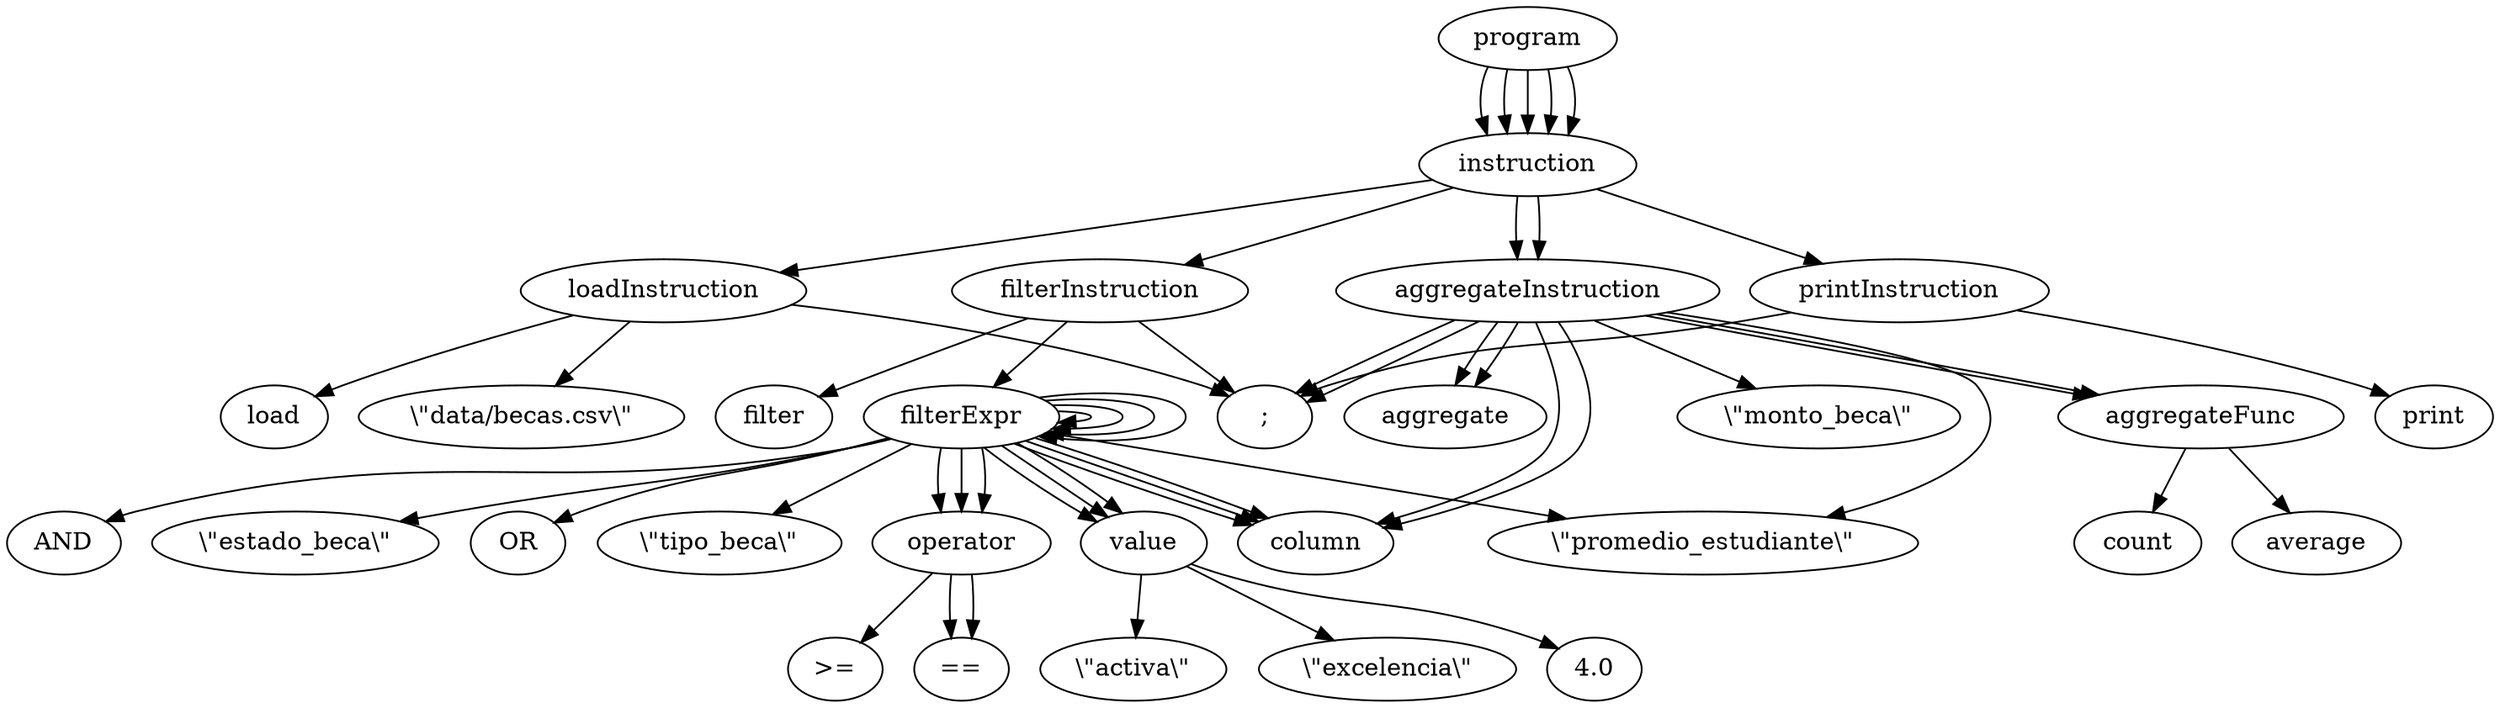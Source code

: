 digraph tree {
    "program";
    "instruction";
    "loadInstruction";
    "load";
    "\\\"data/becas.csv\\\"";
    ";";
    "instruction";
    "filterInstruction";
    "filter";
    "filterExpr";
    "filterExpr";
    "filterExpr";
    "column";
    "\\\"promedio_estudiante\\\"";
    "operator";
    ">=";
    "value";
    "4.0";
    "AND";
    "filterExpr";
    "column";
    "\\\"estado_beca\\\"";
    "operator";
    "==";
    "value";
    "\\\"activa\\\"";
    "OR";
    "filterExpr";
    "column";
    "\\\"tipo_beca\\\"";
    "operator";
    "==";
    "value";
    "\\\"excelencia\\\"";
    ";";
    "instruction";
    "aggregateInstruction";
    "aggregate";
    "aggregateFunc";
    "count";
    "column";
    "\\\"monto_beca\\\"";
    ";";
    "instruction";
    "aggregateInstruction";
    "aggregate";
    "aggregateFunc";
    "average";
    "column";
    "\\\"promedio_estudiante\\\"";
    ";";
    "instruction";
    "printInstruction";
    "print";
    ";";
    "program" -> "instruction";
    "program" -> "instruction";
    "program" -> "instruction";
    "program" -> "instruction";
    "program" -> "instruction";
    "instruction" -> "loadInstruction";
    "loadInstruction" -> "load";
    "loadInstruction" -> "\\\"data/becas.csv\\\"";
    "loadInstruction" -> ";";
    "instruction" -> "filterInstruction";
    "filterInstruction" -> "filter";
    "filterInstruction" -> "filterExpr";
    "filterInstruction" -> ";";
    "filterExpr" -> "filterExpr";
    "filterExpr" -> "OR";
    "filterExpr" -> "filterExpr";
    "filterExpr" -> "filterExpr";
    "filterExpr" -> "AND";
    "filterExpr" -> "filterExpr";
    "filterExpr" -> "column";
    "filterExpr" -> "\\\"promedio_estudiante\\\"";
    "filterExpr" -> "operator";
    "filterExpr" -> "value";
    "operator" -> ">=";
    "value" -> "4.0";
    "filterExpr" -> "column";
    "filterExpr" -> "\\\"estado_beca\\\"";
    "filterExpr" -> "operator";
    "filterExpr" -> "value";
    "operator" -> "==";
    "value" -> "\\\"activa\\\"";
    "filterExpr" -> "column";
    "filterExpr" -> "\\\"tipo_beca\\\"";
    "filterExpr" -> "operator";
    "filterExpr" -> "value";
    "operator" -> "==";
    "value" -> "\\\"excelencia\\\"";
    "instruction" -> "aggregateInstruction";
    "aggregateInstruction" -> "aggregate";
    "aggregateInstruction" -> "aggregateFunc";
    "aggregateInstruction" -> "column";
    "aggregateInstruction" -> "\\\"monto_beca\\\"";
    "aggregateInstruction" -> ";";
    "aggregateFunc" -> "count";
    "instruction" -> "aggregateInstruction";
    "aggregateInstruction" -> "aggregate";
    "aggregateInstruction" -> "aggregateFunc";
    "aggregateInstruction" -> "column";
    "aggregateInstruction" -> "\\\"promedio_estudiante\\\"";
    "aggregateInstruction" -> ";";
    "aggregateFunc" -> "average";
    "instruction" -> "printInstruction";
    "printInstruction" -> "print";
    "printInstruction" -> ";";
}
